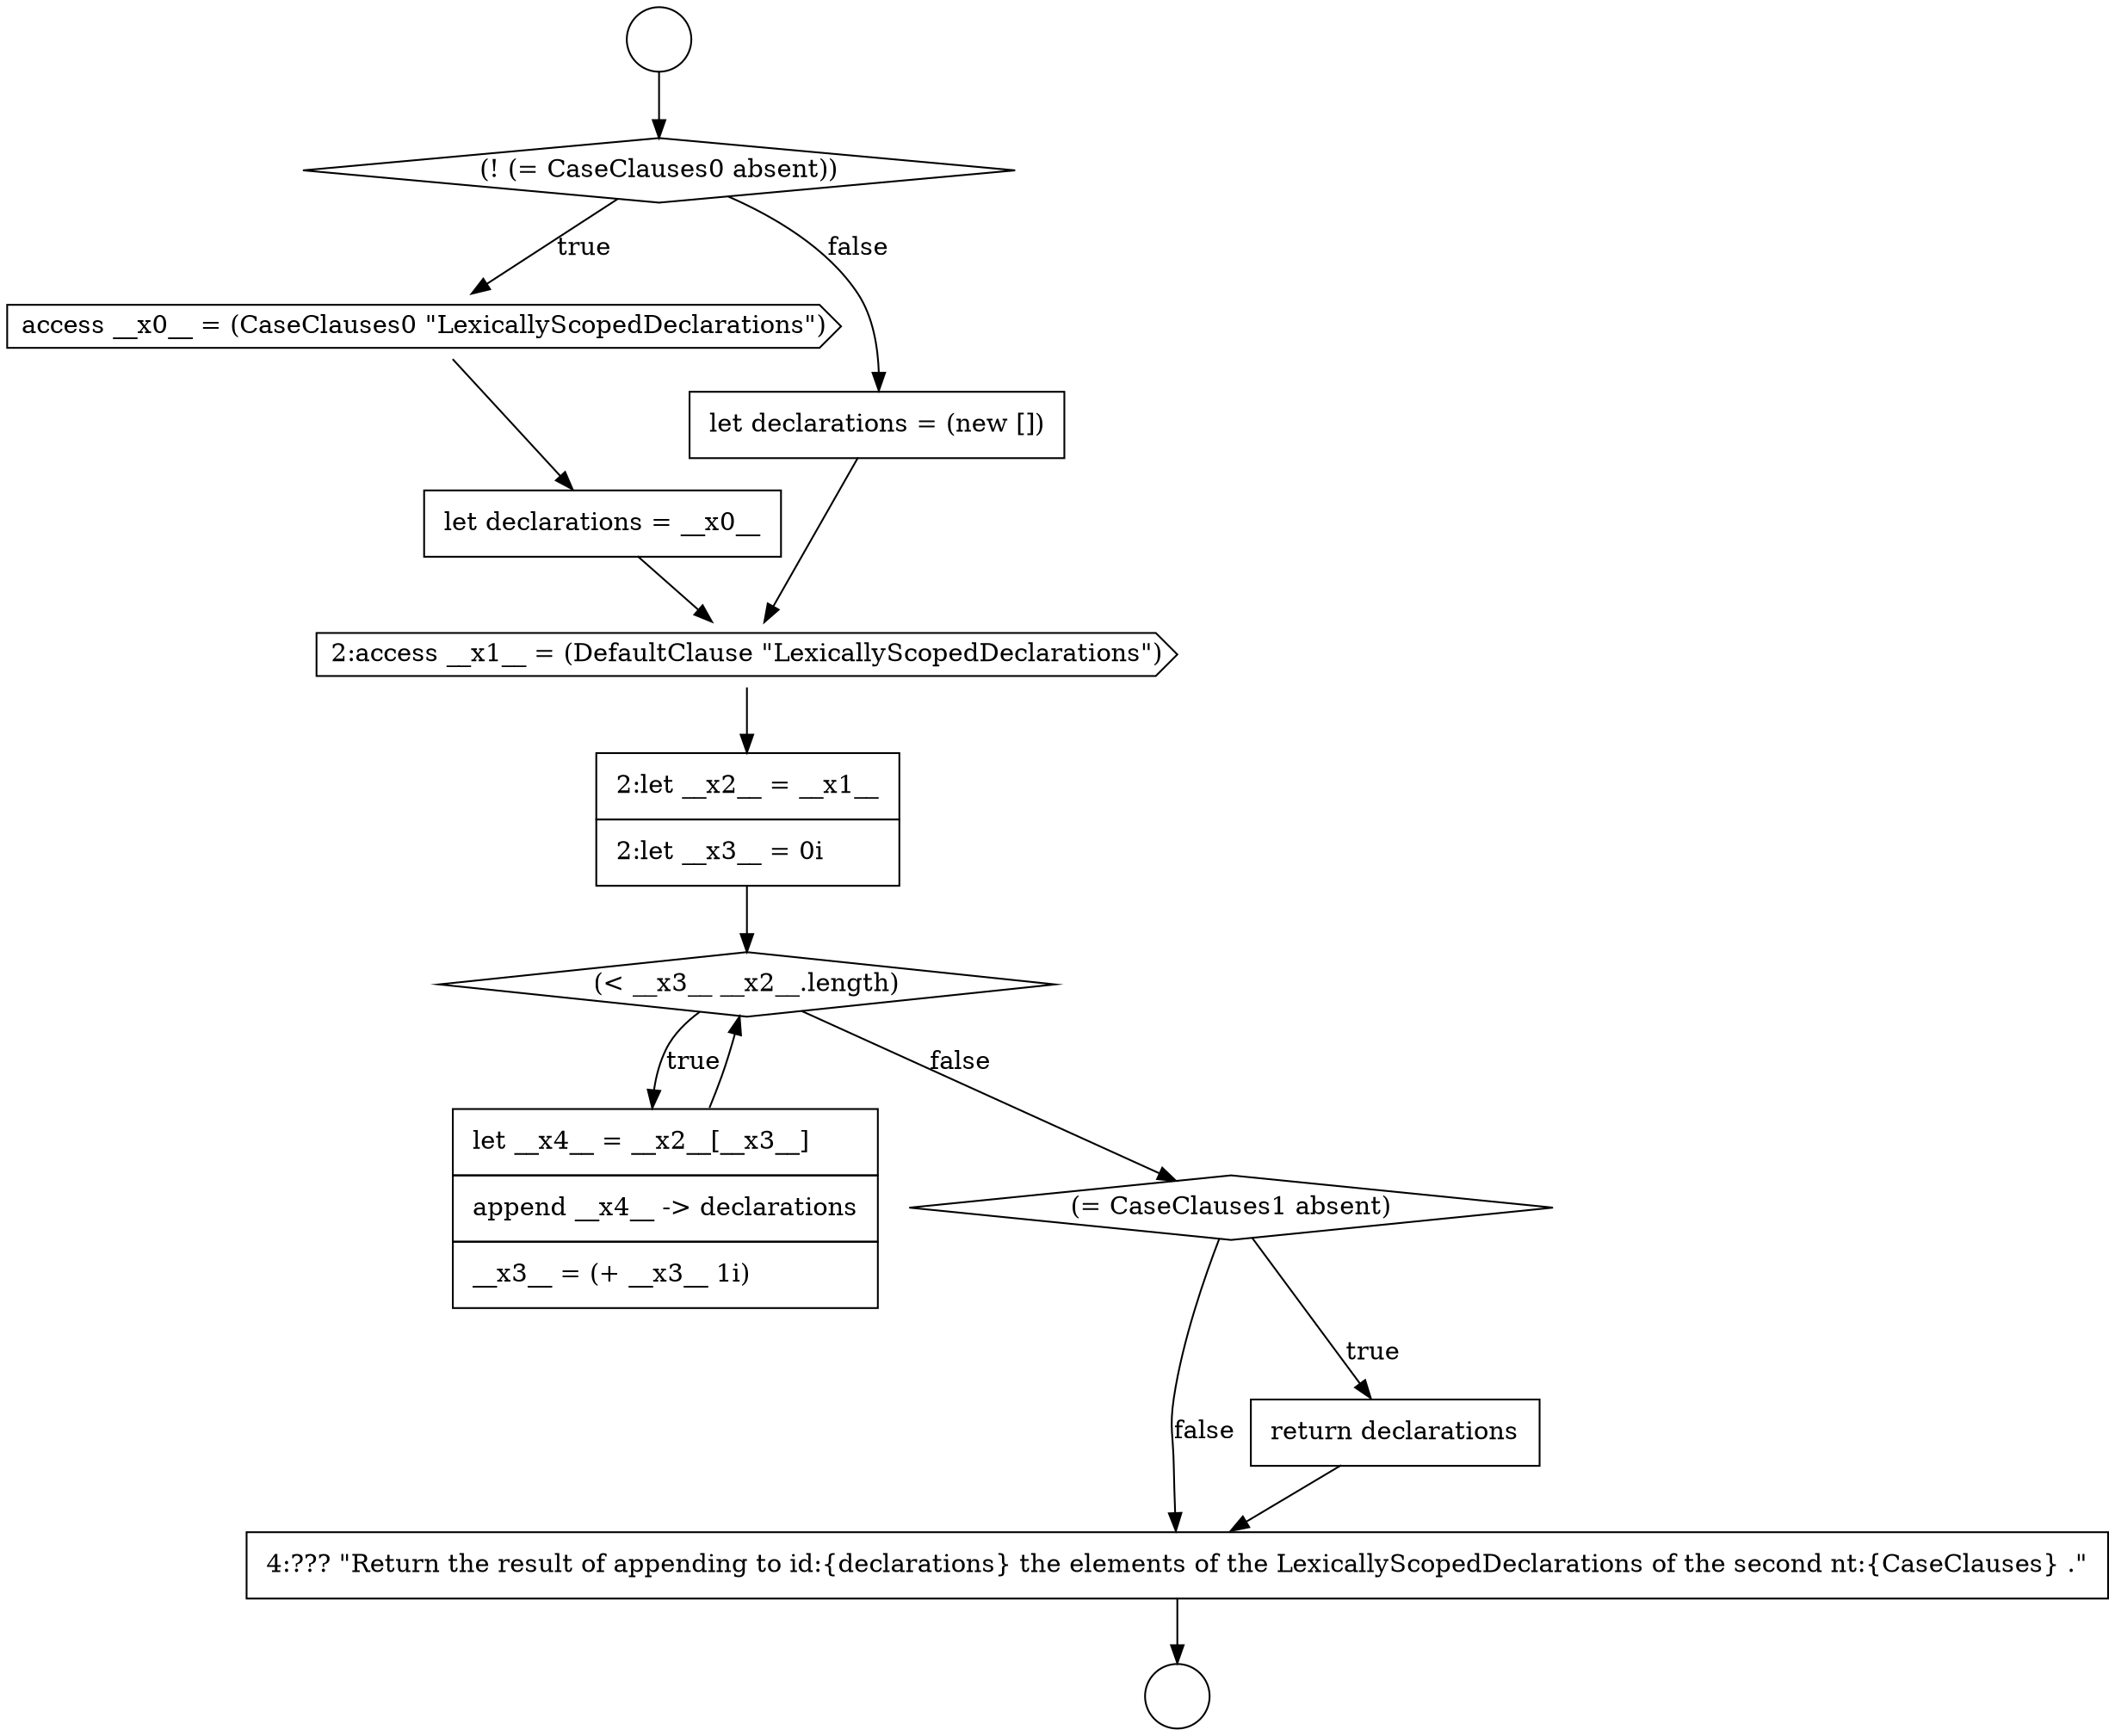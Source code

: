 digraph {
  node7409 [shape=cds, label=<<font color="black">access __x0__ = (CaseClauses0 &quot;LexicallyScopedDeclarations&quot;)</font>> color="black" fillcolor="white" style=filled]
  node7418 [shape=none, margin=0, label=<<font color="black">
    <table border="0" cellborder="1" cellspacing="0" cellpadding="10">
      <tr><td align="left">4:??? &quot;Return the result of appending to id:{declarations} the elements of the LexicallyScopedDeclarations of the second nt:{CaseClauses} .&quot;</td></tr>
    </table>
  </font>> color="black" fillcolor="white" style=filled]
  node7410 [shape=none, margin=0, label=<<font color="black">
    <table border="0" cellborder="1" cellspacing="0" cellpadding="10">
      <tr><td align="left">let declarations = __x0__</td></tr>
    </table>
  </font>> color="black" fillcolor="white" style=filled]
  node7417 [shape=none, margin=0, label=<<font color="black">
    <table border="0" cellborder="1" cellspacing="0" cellpadding="10">
      <tr><td align="left">return declarations</td></tr>
    </table>
  </font>> color="black" fillcolor="white" style=filled]
  node7411 [shape=none, margin=0, label=<<font color="black">
    <table border="0" cellborder="1" cellspacing="0" cellpadding="10">
      <tr><td align="left">let declarations = (new [])</td></tr>
    </table>
  </font>> color="black" fillcolor="white" style=filled]
  node7415 [shape=none, margin=0, label=<<font color="black">
    <table border="0" cellborder="1" cellspacing="0" cellpadding="10">
      <tr><td align="left">let __x4__ = __x2__[__x3__]</td></tr>
      <tr><td align="left">append __x4__ -&gt; declarations</td></tr>
      <tr><td align="left">__x3__ = (+ __x3__ 1i)</td></tr>
    </table>
  </font>> color="black" fillcolor="white" style=filled]
  node7412 [shape=cds, label=<<font color="black">2:access __x1__ = (DefaultClause &quot;LexicallyScopedDeclarations&quot;)</font>> color="black" fillcolor="white" style=filled]
  node7413 [shape=none, margin=0, label=<<font color="black">
    <table border="0" cellborder="1" cellspacing="0" cellpadding="10">
      <tr><td align="left">2:let __x2__ = __x1__</td></tr>
      <tr><td align="left">2:let __x3__ = 0i</td></tr>
    </table>
  </font>> color="black" fillcolor="white" style=filled]
  node7408 [shape=diamond, label=<<font color="black">(! (= CaseClauses0 absent))</font>> color="black" fillcolor="white" style=filled]
  node7407 [shape=circle label=" " color="black" fillcolor="white" style=filled]
  node7414 [shape=diamond, label=<<font color="black">(&lt; __x3__ __x2__.length)</font>> color="black" fillcolor="white" style=filled]
  node7416 [shape=diamond, label=<<font color="black">(= CaseClauses1 absent)</font>> color="black" fillcolor="white" style=filled]
  node7406 [shape=circle label=" " color="black" fillcolor="white" style=filled]
  node7413 -> node7414 [ color="black"]
  node7408 -> node7409 [label=<<font color="black">true</font>> color="black"]
  node7408 -> node7411 [label=<<font color="black">false</font>> color="black"]
  node7414 -> node7415 [label=<<font color="black">true</font>> color="black"]
  node7414 -> node7416 [label=<<font color="black">false</font>> color="black"]
  node7416 -> node7417 [label=<<font color="black">true</font>> color="black"]
  node7416 -> node7418 [label=<<font color="black">false</font>> color="black"]
  node7409 -> node7410 [ color="black"]
  node7410 -> node7412 [ color="black"]
  node7412 -> node7413 [ color="black"]
  node7406 -> node7408 [ color="black"]
  node7411 -> node7412 [ color="black"]
  node7415 -> node7414 [ color="black"]
  node7418 -> node7407 [ color="black"]
  node7417 -> node7418 [ color="black"]
}
